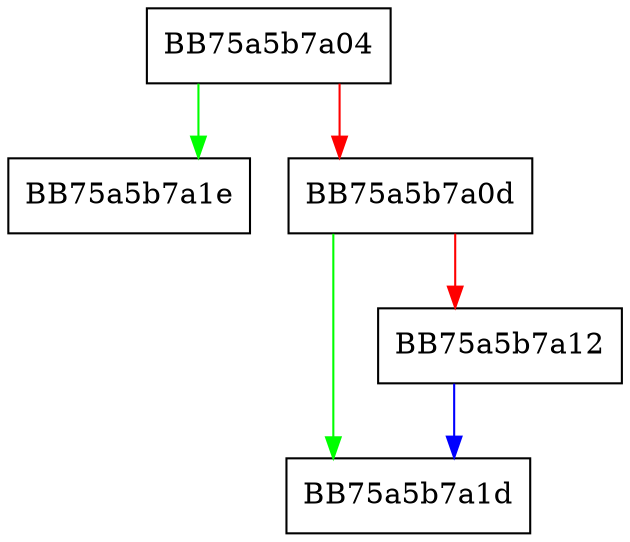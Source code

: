 digraph msil_sizeof_to_wsize {
  node [shape="box"];
  graph [splines=ortho];
  BB75a5b7a04 -> BB75a5b7a1e [color="green"];
  BB75a5b7a04 -> BB75a5b7a0d [color="red"];
  BB75a5b7a0d -> BB75a5b7a1d [color="green"];
  BB75a5b7a0d -> BB75a5b7a12 [color="red"];
  BB75a5b7a12 -> BB75a5b7a1d [color="blue"];
}